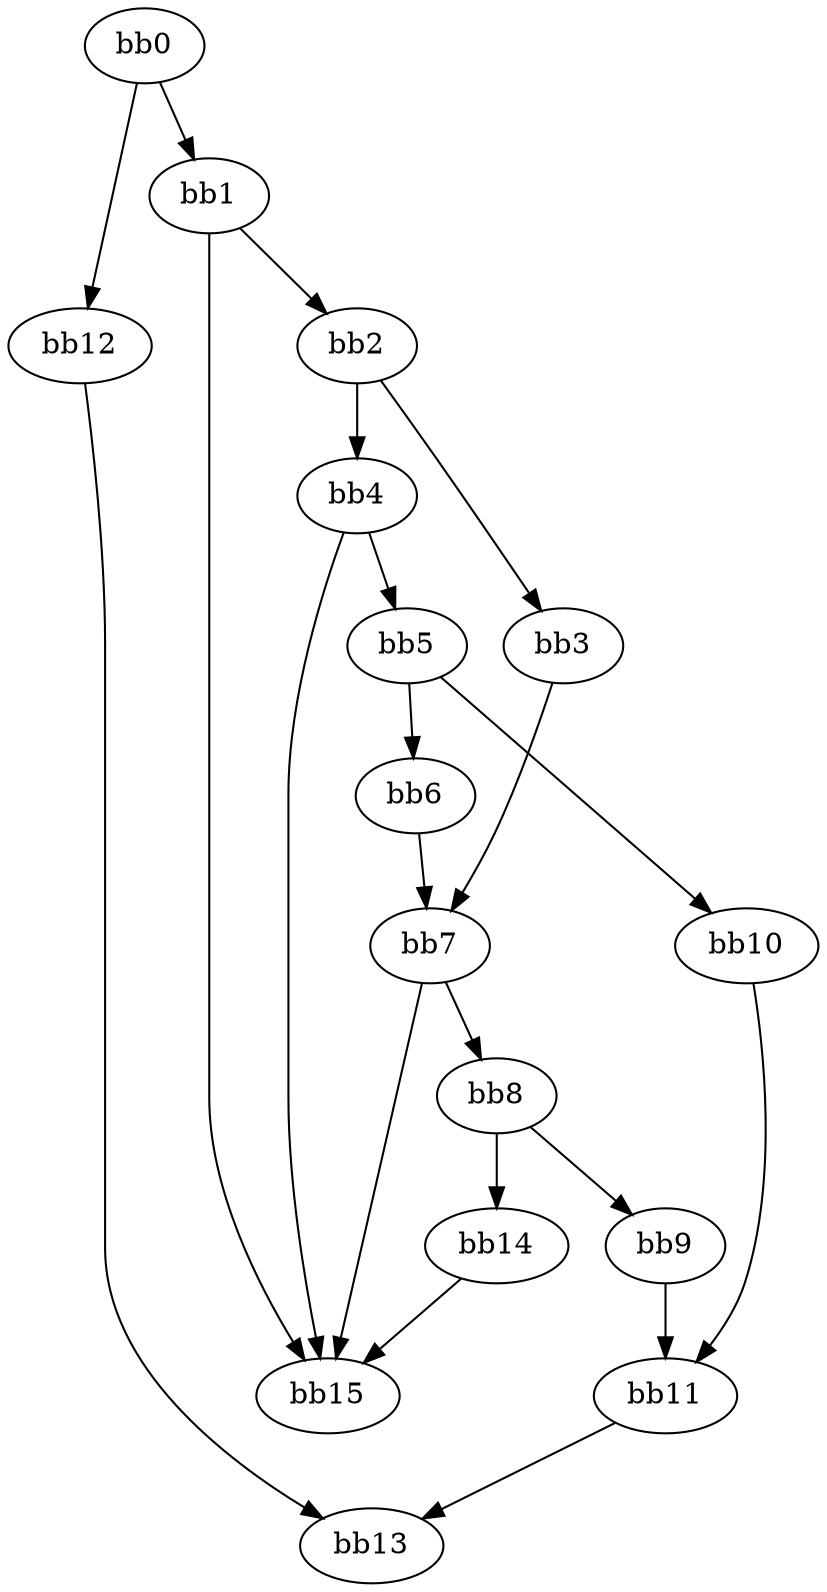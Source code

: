digraph {
    0 [ label = "bb0\l" ]
    1 [ label = "bb1\l" ]
    2 [ label = "bb2\l" ]
    3 [ label = "bb3\l" ]
    4 [ label = "bb4\l" ]
    5 [ label = "bb5\l" ]
    6 [ label = "bb6\l" ]
    7 [ label = "bb7\l" ]
    8 [ label = "bb8\l" ]
    9 [ label = "bb9\l" ]
    10 [ label = "bb10\l" ]
    11 [ label = "bb11\l" ]
    12 [ label = "bb12\l" ]
    13 [ label = "bb13\l" ]
    14 [ label = "bb14\l" ]
    15 [ label = "bb15\l" ]
    0 -> 1 [ ]
    0 -> 12 [ ]
    1 -> 2 [ ]
    1 -> 15 [ ]
    2 -> 3 [ ]
    2 -> 4 [ ]
    3 -> 7 [ ]
    4 -> 5 [ ]
    4 -> 15 [ ]
    5 -> 6 [ ]
    5 -> 10 [ ]
    6 -> 7 [ ]
    7 -> 8 [ ]
    7 -> 15 [ ]
    8 -> 9 [ ]
    8 -> 14 [ ]
    9 -> 11 [ ]
    10 -> 11 [ ]
    11 -> 13 [ ]
    12 -> 13 [ ]
    14 -> 15 [ ]
}

